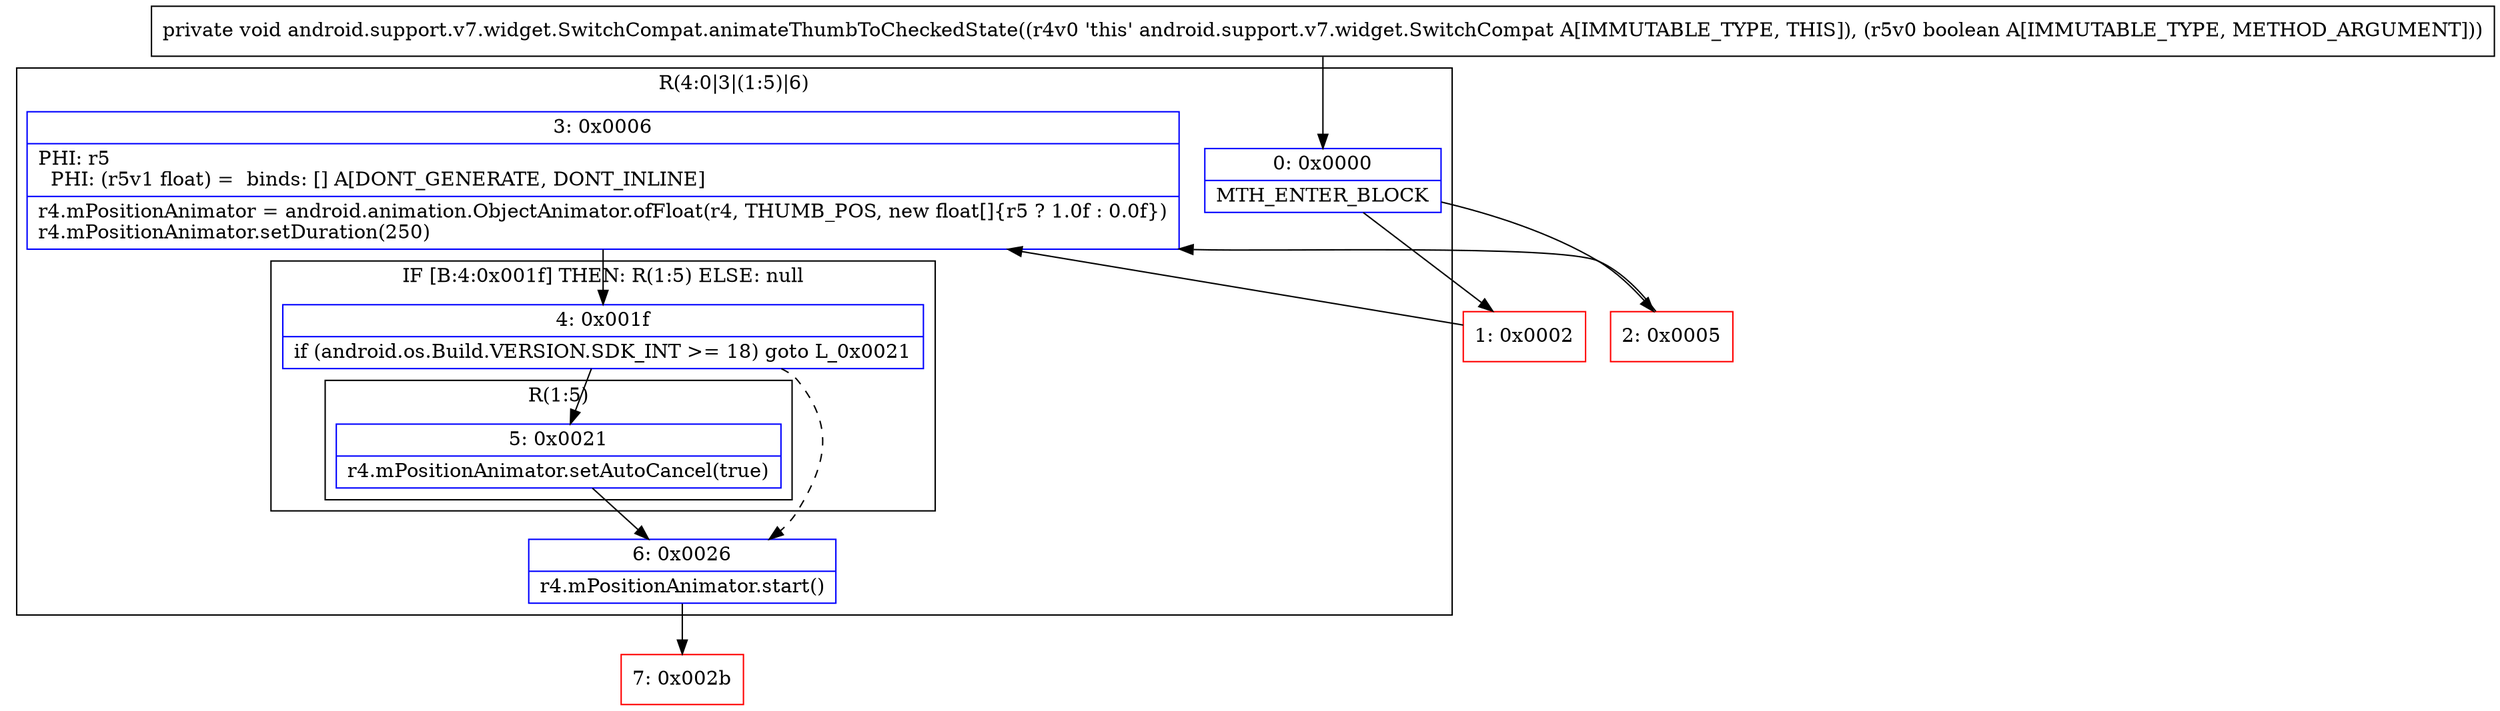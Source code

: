 digraph "CFG forandroid.support.v7.widget.SwitchCompat.animateThumbToCheckedState(Z)V" {
subgraph cluster_Region_543356373 {
label = "R(4:0|3|(1:5)|6)";
node [shape=record,color=blue];
Node_0 [shape=record,label="{0\:\ 0x0000|MTH_ENTER_BLOCK\l}"];
Node_3 [shape=record,label="{3\:\ 0x0006|PHI: r5 \l  PHI: (r5v1 float) =  binds: [] A[DONT_GENERATE, DONT_INLINE]\l|r4.mPositionAnimator = android.animation.ObjectAnimator.ofFloat(r4, THUMB_POS, new float[]\{r5 ? 1.0f : 0.0f\})\lr4.mPositionAnimator.setDuration(250)\l}"];
subgraph cluster_IfRegion_1912136805 {
label = "IF [B:4:0x001f] THEN: R(1:5) ELSE: null";
node [shape=record,color=blue];
Node_4 [shape=record,label="{4\:\ 0x001f|if (android.os.Build.VERSION.SDK_INT \>= 18) goto L_0x0021\l}"];
subgraph cluster_Region_1544619013 {
label = "R(1:5)";
node [shape=record,color=blue];
Node_5 [shape=record,label="{5\:\ 0x0021|r4.mPositionAnimator.setAutoCancel(true)\l}"];
}
}
Node_6 [shape=record,label="{6\:\ 0x0026|r4.mPositionAnimator.start()\l}"];
}
Node_1 [shape=record,color=red,label="{1\:\ 0x0002}"];
Node_2 [shape=record,color=red,label="{2\:\ 0x0005}"];
Node_7 [shape=record,color=red,label="{7\:\ 0x002b}"];
MethodNode[shape=record,label="{private void android.support.v7.widget.SwitchCompat.animateThumbToCheckedState((r4v0 'this' android.support.v7.widget.SwitchCompat A[IMMUTABLE_TYPE, THIS]), (r5v0 boolean A[IMMUTABLE_TYPE, METHOD_ARGUMENT])) }"];
MethodNode -> Node_0;
Node_0 -> Node_1;
Node_0 -> Node_2;
Node_3 -> Node_4;
Node_4 -> Node_5;
Node_4 -> Node_6[style=dashed];
Node_5 -> Node_6;
Node_6 -> Node_7;
Node_1 -> Node_3;
Node_2 -> Node_3;
}

